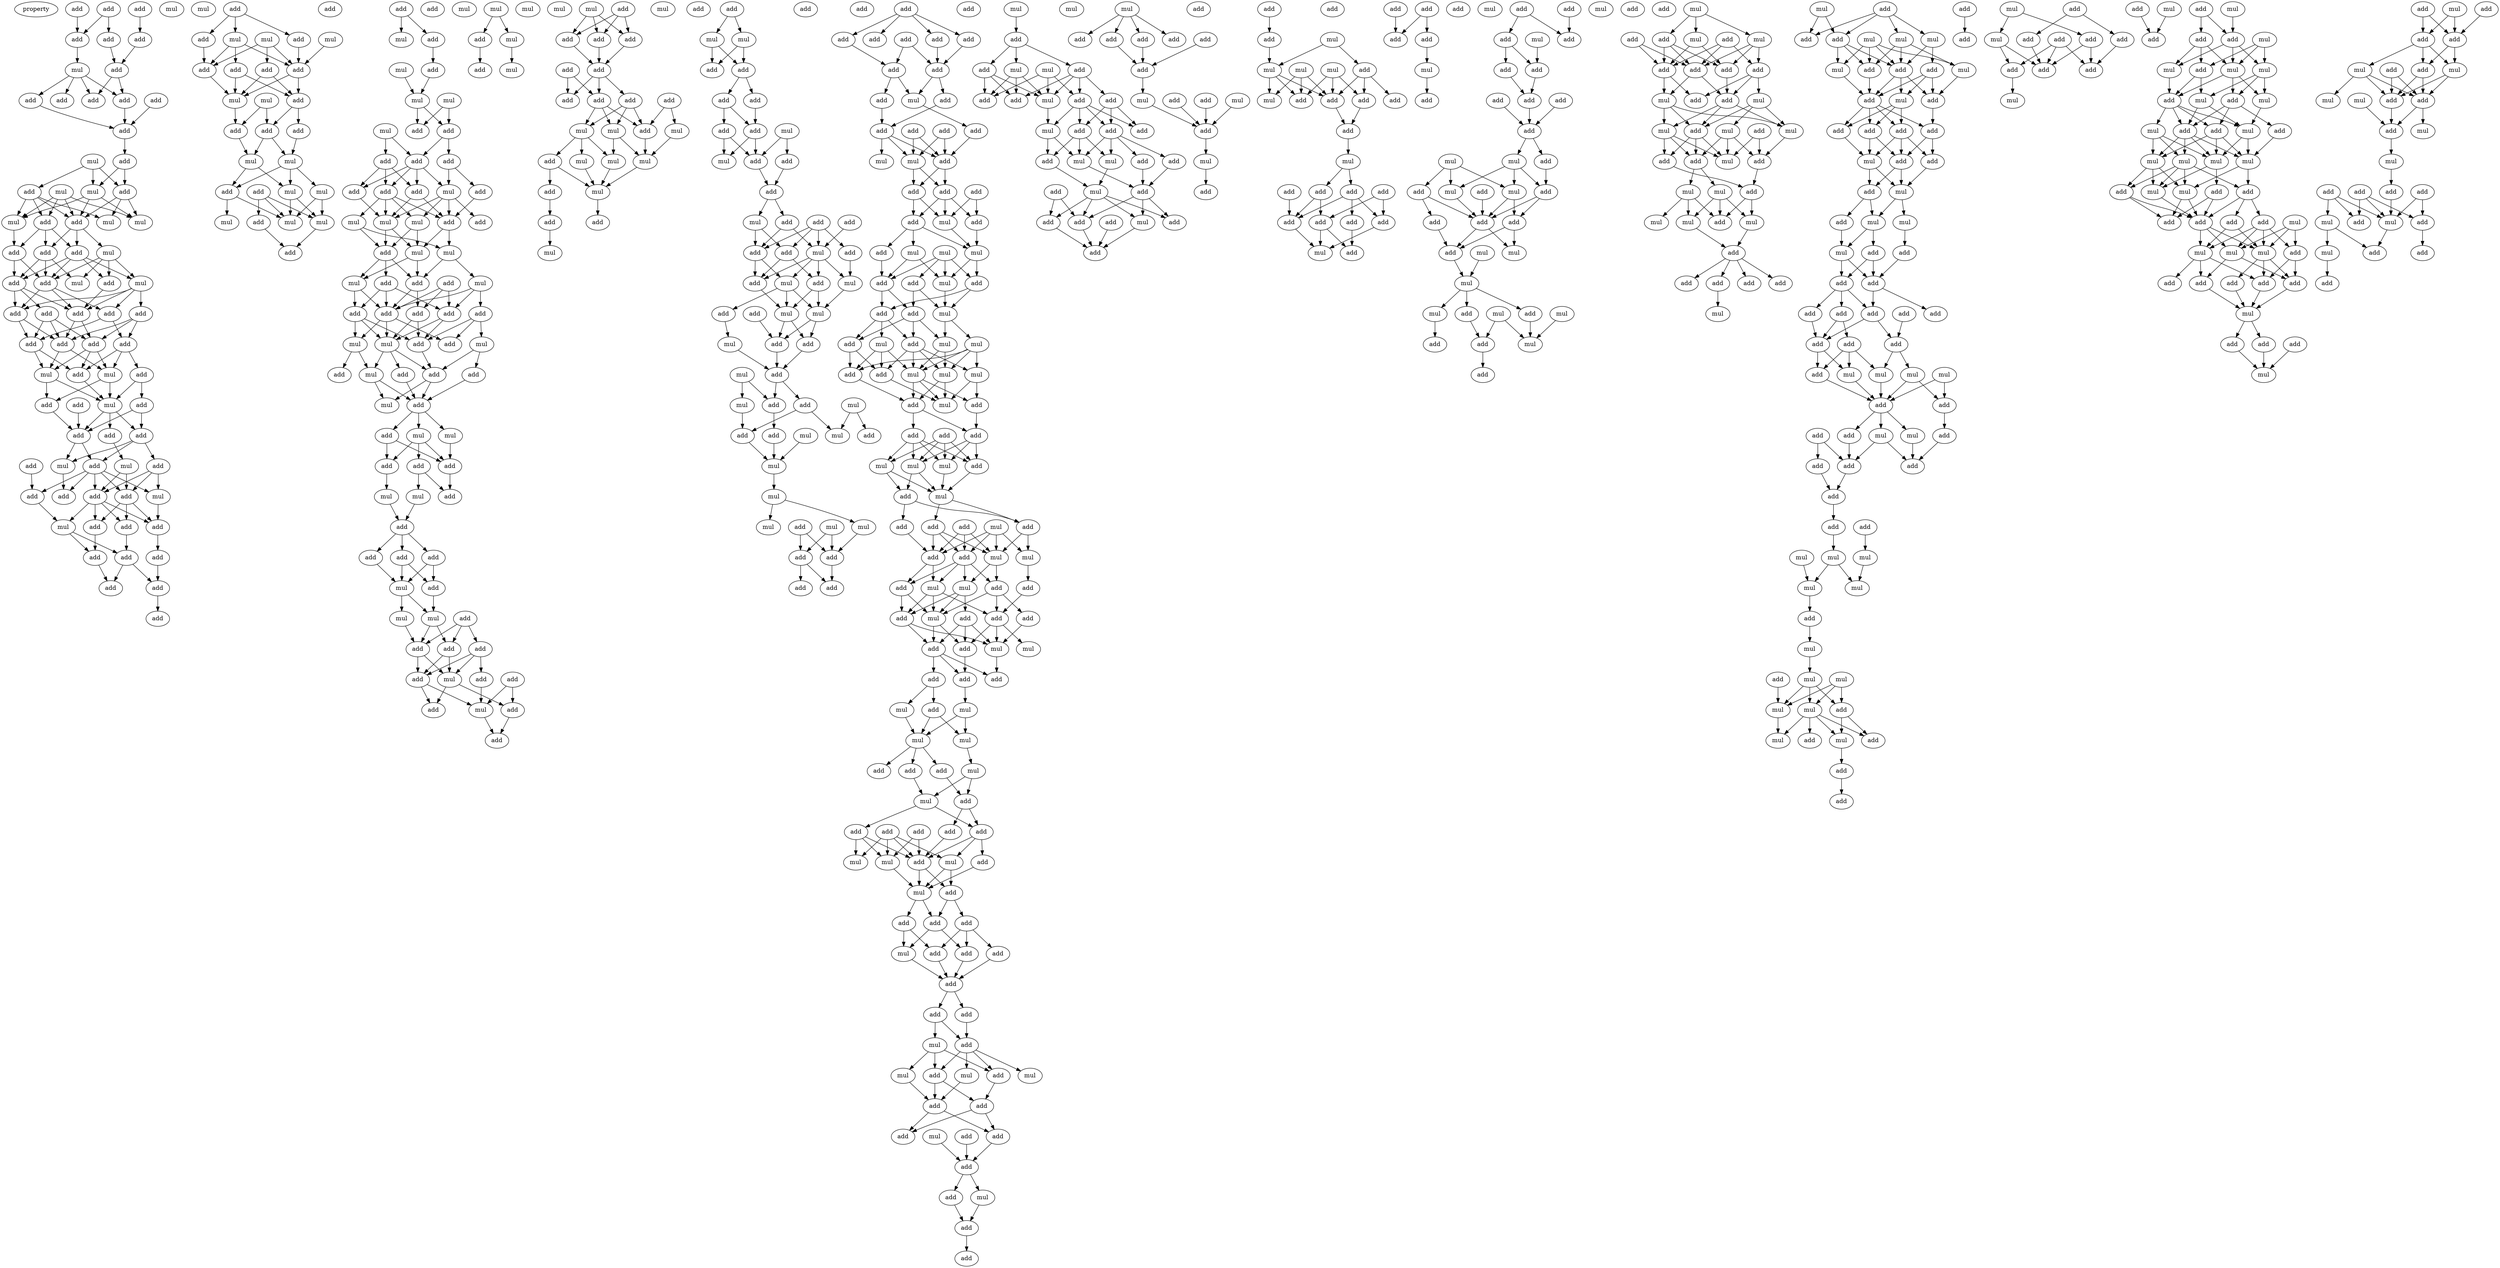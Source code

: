 digraph {
    node [fontcolor=black]
    property [mul=2,lf=1.8]
    0 [ label = add ];
    1 [ label = add ];
    2 [ label = add ];
    3 [ label = add ];
    4 [ label = add ];
    5 [ label = add ];
    6 [ label = mul ];
    7 [ label = mul ];
    8 [ label = add ];
    9 [ label = add ];
    10 [ label = add ];
    11 [ label = add ];
    12 [ label = add ];
    13 [ label = add ];
    14 [ label = add ];
    15 [ label = add ];
    16 [ label = mul ];
    17 [ label = add ];
    18 [ label = mul ];
    19 [ label = mul ];
    20 [ label = add ];
    21 [ label = add ];
    22 [ label = mul ];
    23 [ label = mul ];
    24 [ label = mul ];
    25 [ label = add ];
    26 [ label = add ];
    27 [ label = add ];
    28 [ label = mul ];
    29 [ label = add ];
    30 [ label = add ];
    31 [ label = add ];
    32 [ label = add ];
    33 [ label = mul ];
    34 [ label = mul ];
    35 [ label = add ];
    36 [ label = add ];
    37 [ label = add ];
    38 [ label = add ];
    39 [ label = add ];
    40 [ label = add ];
    41 [ label = add ];
    42 [ label = add ];
    43 [ label = add ];
    44 [ label = mul ];
    45 [ label = mul ];
    46 [ label = add ];
    47 [ label = add ];
    48 [ label = add ];
    49 [ label = add ];
    50 [ label = mul ];
    51 [ label = add ];
    52 [ label = add ];
    53 [ label = add ];
    54 [ label = add ];
    55 [ label = add ];
    56 [ label = mul ];
    57 [ label = add ];
    58 [ label = mul ];
    59 [ label = add ];
    60 [ label = mul ];
    61 [ label = add ];
    62 [ label = add ];
    63 [ label = add ];
    64 [ label = add ];
    65 [ label = mul ];
    66 [ label = add ];
    67 [ label = add ];
    68 [ label = add ];
    69 [ label = add ];
    70 [ label = add ];
    71 [ label = add ];
    72 [ label = add ];
    73 [ label = add ];
    74 [ label = mul ];
    75 [ label = add ];
    76 [ label = add ];
    77 [ label = add ];
    78 [ label = mul ];
    79 [ label = mul ];
    80 [ label = add ];
    81 [ label = mul ];
    82 [ label = add ];
    83 [ label = add ];
    84 [ label = add ];
    85 [ label = add ];
    86 [ label = mul ];
    87 [ label = mul ];
    88 [ label = add ];
    89 [ label = add ];
    90 [ label = add ];
    91 [ label = add ];
    92 [ label = mul ];
    93 [ label = mul ];
    94 [ label = mul ];
    95 [ label = add ];
    96 [ label = mul ];
    97 [ label = add ];
    98 [ label = mul ];
    99 [ label = mul ];
    100 [ label = mul ];
    101 [ label = add ];
    102 [ label = add ];
    103 [ label = add ];
    104 [ label = add ];
    105 [ label = mul ];
    106 [ label = add ];
    107 [ label = mul ];
    108 [ label = add ];
    109 [ label = mul ];
    110 [ label = mul ];
    111 [ label = mul ];
    112 [ label = add ];
    113 [ label = add ];
    114 [ label = add ];
    115 [ label = add ];
    116 [ label = add ];
    117 [ label = add ];
    118 [ label = mul ];
    119 [ label = add ];
    120 [ label = add ];
    121 [ label = add ];
    122 [ label = add ];
    123 [ label = add ];
    124 [ label = mul ];
    125 [ label = mul ];
    126 [ label = mul ];
    127 [ label = mul ];
    128 [ label = add ];
    129 [ label = mul ];
    130 [ label = add ];
    131 [ label = add ];
    132 [ label = mul ];
    133 [ label = add ];
    134 [ label = mul ];
    135 [ label = add ];
    136 [ label = add ];
    137 [ label = add ];
    138 [ label = add ];
    139 [ label = add ];
    140 [ label = mul ];
    141 [ label = mul ];
    142 [ label = add ];
    143 [ label = add ];
    144 [ label = mul ];
    145 [ label = add ];
    146 [ label = add ];
    147 [ label = add ];
    148 [ label = mul ];
    149 [ label = add ];
    150 [ label = add ];
    151 [ label = mul ];
    152 [ label = mul ];
    153 [ label = add ];
    154 [ label = mul ];
    155 [ label = add ];
    156 [ label = add ];
    157 [ label = add ];
    158 [ label = mul ];
    159 [ label = add ];
    160 [ label = mul ];
    161 [ label = add ];
    162 [ label = add ];
    163 [ label = add ];
    164 [ label = add ];
    165 [ label = add ];
    166 [ label = mul ];
    167 [ label = add ];
    168 [ label = mul ];
    169 [ label = add ];
    170 [ label = mul ];
    171 [ label = add ];
    172 [ label = add ];
    173 [ label = add ];
    174 [ label = mul ];
    175 [ label = add ];
    176 [ label = add ];
    177 [ label = add ];
    178 [ label = add ];
    179 [ label = mul ];
    180 [ label = add ];
    181 [ label = add ];
    182 [ label = mul ];
    183 [ label = mul ];
    184 [ label = add ];
    185 [ label = mul ];
    186 [ label = mul ];
    187 [ label = mul ];
    188 [ label = mul ];
    189 [ label = add ];
    190 [ label = mul ];
    191 [ label = add ];
    192 [ label = add ];
    193 [ label = add ];
    194 [ label = add ];
    195 [ label = add ];
    196 [ label = add ];
    197 [ label = add ];
    198 [ label = add ];
    199 [ label = add ];
    200 [ label = add ];
    201 [ label = mul ];
    202 [ label = mul ];
    203 [ label = add ];
    204 [ label = mul ];
    205 [ label = mul ];
    206 [ label = mul ];
    207 [ label = add ];
    208 [ label = mul ];
    209 [ label = mul ];
    210 [ label = add ];
    211 [ label = add ];
    212 [ label = add ];
    213 [ label = mul ];
    214 [ label = mul ];
    215 [ label = add ];
    216 [ label = add ];
    217 [ label = add ];
    218 [ label = mul ];
    219 [ label = mul ];
    220 [ label = add ];
    221 [ label = add ];
    222 [ label = add ];
    223 [ label = add ];
    224 [ label = add ];
    225 [ label = add ];
    226 [ label = mul ];
    227 [ label = mul ];
    228 [ label = add ];
    229 [ label = add ];
    230 [ label = add ];
    231 [ label = add ];
    232 [ label = add ];
    233 [ label = mul ];
    234 [ label = add ];
    235 [ label = add ];
    236 [ label = mul ];
    237 [ label = add ];
    238 [ label = add ];
    239 [ label = mul ];
    240 [ label = add ];
    241 [ label = add ];
    242 [ label = mul ];
    243 [ label = add ];
    244 [ label = add ];
    245 [ label = add ];
    246 [ label = mul ];
    247 [ label = mul ];
    248 [ label = mul ];
    249 [ label = add ];
    250 [ label = add ];
    251 [ label = add ];
    252 [ label = mul ];
    253 [ label = add ];
    254 [ label = mul ];
    255 [ label = mul ];
    256 [ label = add ];
    257 [ label = add ];
    258 [ label = add ];
    259 [ label = add ];
    260 [ label = mul ];
    261 [ label = mul ];
    262 [ label = mul ];
    263 [ label = mul ];
    264 [ label = mul ];
    265 [ label = mul ];
    266 [ label = mul ];
    267 [ label = add ];
    268 [ label = add ];
    269 [ label = add ];
    270 [ label = add ];
    271 [ label = add ];
    272 [ label = add ];
    273 [ label = add ];
    274 [ label = add ];
    275 [ label = add ];
    276 [ label = add ];
    277 [ label = add ];
    278 [ label = add ];
    279 [ label = add ];
    280 [ label = add ];
    281 [ label = add ];
    282 [ label = mul ];
    283 [ label = add ];
    284 [ label = add ];
    285 [ label = add ];
    286 [ label = add ];
    287 [ label = mul ];
    288 [ label = add ];
    289 [ label = mul ];
    290 [ label = add ];
    291 [ label = add ];
    292 [ label = add ];
    293 [ label = add ];
    294 [ label = mul ];
    295 [ label = add ];
    296 [ label = mul ];
    297 [ label = add ];
    298 [ label = mul ];
    299 [ label = mul ];
    300 [ label = add ];
    301 [ label = add ];
    302 [ label = add ];
    303 [ label = mul ];
    304 [ label = mul ];
    305 [ label = add ];
    306 [ label = add ];
    307 [ label = mul ];
    308 [ label = mul ];
    309 [ label = mul ];
    310 [ label = add ];
    311 [ label = add ];
    312 [ label = add ];
    313 [ label = add ];
    314 [ label = mul ];
    315 [ label = mul ];
    316 [ label = mul ];
    317 [ label = mul ];
    318 [ label = add ];
    319 [ label = add ];
    320 [ label = add ];
    321 [ label = add ];
    322 [ label = add ];
    323 [ label = mul ];
    324 [ label = mul ];
    325 [ label = add ];
    326 [ label = mul ];
    327 [ label = mul ];
    328 [ label = add ];
    329 [ label = add ];
    330 [ label = add ];
    331 [ label = add ];
    332 [ label = add ];
    333 [ label = mul ];
    334 [ label = add ];
    335 [ label = mul ];
    336 [ label = add ];
    337 [ label = mul ];
    338 [ label = add ];
    339 [ label = mul ];
    340 [ label = mul ];
    341 [ label = add ];
    342 [ label = add ];
    343 [ label = add ];
    344 [ label = add ];
    345 [ label = add ];
    346 [ label = mul ];
    347 [ label = add ];
    348 [ label = mul ];
    349 [ label = add ];
    350 [ label = mul ];
    351 [ label = add ];
    352 [ label = add ];
    353 [ label = add ];
    354 [ label = add ];
    355 [ label = mul ];
    356 [ label = add ];
    357 [ label = mul ];
    358 [ label = mul ];
    359 [ label = mul ];
    360 [ label = add ];
    361 [ label = add ];
    362 [ label = add ];
    363 [ label = mul ];
    364 [ label = add ];
    365 [ label = mul ];
    366 [ label = add ];
    367 [ label = add ];
    368 [ label = add ];
    369 [ label = add ];
    370 [ label = add ];
    371 [ label = mul ];
    372 [ label = add ];
    373 [ label = add ];
    374 [ label = mul ];
    375 [ label = mul ];
    376 [ label = add ];
    377 [ label = mul ];
    378 [ label = add ];
    379 [ label = add ];
    380 [ label = add ];
    381 [ label = add ];
    382 [ label = mul ];
    383 [ label = add ];
    384 [ label = add ];
    385 [ label = add ];
    386 [ label = add ];
    387 [ label = add ];
    388 [ label = mul ];
    389 [ label = add ];
    390 [ label = mul ];
    391 [ label = add ];
    392 [ label = mul ];
    393 [ label = add ];
    394 [ label = mul ];
    395 [ label = add ];
    396 [ label = add ];
    397 [ label = add ];
    398 [ label = mul ];
    399 [ label = add ];
    400 [ label = add ];
    401 [ label = add ];
    402 [ label = add ];
    403 [ label = mul ];
    404 [ label = add ];
    405 [ label = add ];
    406 [ label = mul ];
    407 [ label = mul ];
    408 [ label = add ];
    409 [ label = add ];
    410 [ label = add ];
    411 [ label = add ];
    412 [ label = mul ];
    413 [ label = mul ];
    414 [ label = add ];
    415 [ label = mul ];
    416 [ label = add ];
    417 [ label = add ];
    418 [ label = add ];
    419 [ label = mul ];
    420 [ label = add ];
    421 [ label = add ];
    422 [ label = add ];
    423 [ label = mul ];
    424 [ label = mul ];
    425 [ label = add ];
    426 [ label = add ];
    427 [ label = add ];
    428 [ label = add ];
    429 [ label = mul ];
    430 [ label = add ];
    431 [ label = add ];
    432 [ label = add ];
    433 [ label = add ];
    434 [ label = mul ];
    435 [ label = add ];
    436 [ label = add ];
    437 [ label = mul ];
    438 [ label = add ];
    439 [ label = add ];
    440 [ label = add ];
    441 [ label = add ];
    442 [ label = add ];
    443 [ label = add ];
    444 [ label = mul ];
    445 [ label = add ];
    446 [ label = add ];
    447 [ label = add ];
    448 [ label = mul ];
    449 [ label = add ];
    450 [ label = mul ];
    451 [ label = add ];
    452 [ label = add ];
    453 [ label = mul ];
    454 [ label = add ];
    455 [ label = mul ];
    456 [ label = mul ];
    457 [ label = add ];
    458 [ label = mul ];
    459 [ label = mul ];
    460 [ label = add ];
    461 [ label = add ];
    462 [ label = add ];
    463 [ label = add ];
    464 [ label = add ];
    465 [ label = mul ];
    466 [ label = add ];
    467 [ label = add ];
    468 [ label = add ];
    469 [ label = add ];
    470 [ label = add ];
    471 [ label = add ];
    472 [ label = add ];
    473 [ label = add ];
    474 [ label = add ];
    475 [ label = mul ];
    476 [ label = add ];
    477 [ label = add ];
    478 [ label = add ];
    479 [ label = add ];
    480 [ label = add ];
    481 [ label = mul ];
    482 [ label = add ];
    483 [ label = mul ];
    484 [ label = add ];
    485 [ label = add ];
    486 [ label = add ];
    487 [ label = add ];
    488 [ label = add ];
    489 [ label = mul ];
    490 [ label = mul ];
    491 [ label = add ];
    492 [ label = add ];
    493 [ label = add ];
    494 [ label = add ];
    495 [ label = add ];
    496 [ label = add ];
    497 [ label = add ];
    498 [ label = mul ];
    499 [ label = mul ];
    500 [ label = mul ];
    501 [ label = add ];
    502 [ label = mul ];
    503 [ label = add ];
    504 [ label = add ];
    505 [ label = add ];
    506 [ label = add ];
    507 [ label = add ];
    508 [ label = mul ];
    509 [ label = add ];
    510 [ label = add ];
    511 [ label = add ];
    512 [ label = mul ];
    513 [ label = mul ];
    514 [ label = mul ];
    515 [ label = mul ];
    516 [ label = add ];
    517 [ label = add ];
    518 [ label = mul ];
    519 [ label = mul ];
    520 [ label = add ];
    521 [ label = add ];
    522 [ label = add ];
    523 [ label = mul ];
    524 [ label = add ];
    525 [ label = add ];
    526 [ label = mul ];
    527 [ label = add ];
    528 [ label = mul ];
    529 [ label = add ];
    530 [ label = add ];
    531 [ label = add ];
    532 [ label = add ];
    533 [ label = add ];
    534 [ label = mul ];
    535 [ label = add ];
    536 [ label = mul ];
    537 [ label = add ];
    538 [ label = mul ];
    539 [ label = mul ];
    540 [ label = add ];
    541 [ label = mul ];
    542 [ label = add ];
    543 [ label = mul ];
    544 [ label = add ];
    545 [ label = add ];
    546 [ label = mul ];
    547 [ label = mul ];
    548 [ label = add ];
    549 [ label = mul ];
    550 [ label = mul ];
    551 [ label = add ];
    552 [ label = mul ];
    553 [ label = add ];
    554 [ label = add ];
    555 [ label = add ];
    556 [ label = add ];
    557 [ label = add ];
    558 [ label = mul ];
    559 [ label = add ];
    560 [ label = mul ];
    561 [ label = add ];
    562 [ label = mul ];
    563 [ label = mul ];
    564 [ label = mul ];
    565 [ label = add ];
    566 [ label = mul ];
    567 [ label = add ];
    568 [ label = mul ];
    569 [ label = add ];
    570 [ label = add ];
    571 [ label = mul ];
    572 [ label = add ];
    573 [ label = add ];
    574 [ label = add ];
    575 [ label = add ];
    576 [ label = add ];
    577 [ label = add ];
    578 [ label = add ];
    579 [ label = mul ];
    580 [ label = add ];
    581 [ label = add ];
    582 [ label = mul ];
    583 [ label = mul ];
    584 [ label = add ];
    585 [ label = mul ];
    586 [ label = add ];
    587 [ label = mul ];
    588 [ label = add ];
    589 [ label = add ];
    590 [ label = add ];
    591 [ label = add ];
    592 [ label = add ];
    593 [ label = add ];
    594 [ label = add ];
    595 [ label = add ];
    596 [ label = add ];
    597 [ label = add ];
    598 [ label = add ];
    599 [ label = mul ];
    600 [ label = mul ];
    601 [ label = mul ];
    602 [ label = add ];
    603 [ label = mul ];
    604 [ label = add ];
    605 [ label = add ];
    606 [ label = mul ];
    607 [ label = mul ];
    608 [ label = add ];
    609 [ label = add ];
    610 [ label = add ];
    611 [ label = add ];
    612 [ label = add ];
    613 [ label = add ];
    614 [ label = add ];
    615 [ label = add ];
    616 [ label = add ];
    617 [ label = mul ];
    618 [ label = mul ];
    619 [ label = mul ];
    620 [ label = mul ];
    621 [ label = mul ];
    622 [ label = add ];
    623 [ label = mul ];
    624 [ label = mul ];
    625 [ label = add ];
    626 [ label = mul ];
    627 [ label = mul ];
    628 [ label = mul ];
    629 [ label = add ];
    630 [ label = mul ];
    631 [ label = mul ];
    632 [ label = add ];
    633 [ label = add ];
    634 [ label = add ];
    635 [ label = add ];
    636 [ label = add ];
    637 [ label = add ];
    638 [ label = add ];
    639 [ label = mul ];
    640 [ label = add ];
    641 [ label = add ];
    642 [ label = add ];
    643 [ label = mul ];
    644 [ label = add ];
    645 [ label = add ];
    646 [ label = add ];
    647 [ label = add ];
    648 [ label = mul ];
    649 [ label = add ];
    650 [ label = mul ];
    651 [ label = add ];
    652 [ label = mul ];
    653 [ label = add ];
    654 [ label = add ];
    655 [ label = add ];
    656 [ label = mul ];
    657 [ label = mul ];
    658 [ label = add ];
    659 [ label = mul ];
    660 [ label = mul ];
    661 [ label = mul ];
    662 [ label = add ];
    663 [ label = add ];
    664 [ label = mul ];
    665 [ label = mul ];
    666 [ label = add ];
    667 [ label = add ];
    668 [ label = mul ];
    669 [ label = add ];
    670 [ label = mul ];
    671 [ label = mul ];
    672 [ label = mul ];
    673 [ label = mul ];
    674 [ label = add ];
    675 [ label = add ];
    676 [ label = mul ];
    677 [ label = add ];
    678 [ label = mul ];
    679 [ label = add ];
    680 [ label = mul ];
    681 [ label = add ];
    682 [ label = add ];
    683 [ label = add ];
    684 [ label = mul ];
    685 [ label = mul ];
    686 [ label = add ];
    687 [ label = mul ];
    688 [ label = add ];
    689 [ label = add ];
    690 [ label = add ];
    691 [ label = add ];
    692 [ label = add ];
    693 [ label = mul ];
    694 [ label = add ];
    695 [ label = add ];
    696 [ label = add ];
    697 [ label = mul ];
    698 [ label = mul ];
    699 [ label = add ];
    700 [ label = add ];
    701 [ label = add ];
    702 [ label = add ];
    703 [ label = add ];
    704 [ label = add ];
    705 [ label = mul ];
    706 [ label = mul ];
    707 [ label = add ];
    708 [ label = add ];
    709 [ label = mul ];
    710 [ label = mul ];
    711 [ label = add ];
    712 [ label = mul ];
    713 [ label = mul ];
    714 [ label = add ];
    715 [ label = add ];
    716 [ label = add ];
    717 [ label = add ];
    718 [ label = mul ];
    719 [ label = mul ];
    720 [ label = add ];
    721 [ label = add ];
    722 [ label = mul ];
    723 [ label = add ];
    724 [ label = add ];
    725 [ label = add ];
    0 -> 3 [ name = 0 ];
    0 -> 5 [ name = 1 ];
    1 -> 3 [ name = 2 ];
    2 -> 4 [ name = 3 ];
    3 -> 7 [ name = 4 ];
    4 -> 8 [ name = 5 ];
    5 -> 8 [ name = 6 ];
    7 -> 10 [ name = 7 ];
    7 -> 11 [ name = 8 ];
    7 -> 12 [ name = 9 ];
    7 -> 13 [ name = 10 ];
    8 -> 12 [ name = 11 ];
    8 -> 13 [ name = 12 ];
    9 -> 14 [ name = 13 ];
    10 -> 14 [ name = 14 ];
    12 -> 14 [ name = 15 ];
    14 -> 15 [ name = 16 ];
    15 -> 18 [ name = 17 ];
    15 -> 20 [ name = 18 ];
    16 -> 17 [ name = 19 ];
    16 -> 18 [ name = 20 ];
    16 -> 20 [ name = 21 ];
    17 -> 21 [ name = 22 ];
    17 -> 22 [ name = 23 ];
    17 -> 23 [ name = 24 ];
    17 -> 25 [ name = 25 ];
    18 -> 21 [ name = 26 ];
    18 -> 23 [ name = 27 ];
    18 -> 24 [ name = 28 ];
    19 -> 21 [ name = 29 ];
    19 -> 23 [ name = 30 ];
    19 -> 24 [ name = 31 ];
    19 -> 25 [ name = 32 ];
    20 -> 21 [ name = 33 ];
    20 -> 22 [ name = 34 ];
    20 -> 24 [ name = 35 ];
    21 -> 26 [ name = 36 ];
    21 -> 28 [ name = 37 ];
    21 -> 29 [ name = 38 ];
    23 -> 27 [ name = 39 ];
    25 -> 26 [ name = 40 ];
    25 -> 27 [ name = 41 ];
    25 -> 29 [ name = 42 ];
    26 -> 30 [ name = 43 ];
    26 -> 32 [ name = 44 ];
    26 -> 33 [ name = 45 ];
    27 -> 30 [ name = 46 ];
    27 -> 32 [ name = 47 ];
    28 -> 31 [ name = 48 ];
    28 -> 32 [ name = 49 ];
    28 -> 33 [ name = 50 ];
    28 -> 34 [ name = 51 ];
    29 -> 30 [ name = 52 ];
    29 -> 31 [ name = 53 ];
    29 -> 32 [ name = 54 ];
    29 -> 34 [ name = 55 ];
    30 -> 35 [ name = 56 ];
    30 -> 38 [ name = 57 ];
    30 -> 39 [ name = 58 ];
    31 -> 35 [ name = 59 ];
    32 -> 35 [ name = 60 ];
    32 -> 36 [ name = 61 ];
    32 -> 38 [ name = 62 ];
    34 -> 35 [ name = 63 ];
    34 -> 36 [ name = 64 ];
    34 -> 37 [ name = 65 ];
    34 -> 38 [ name = 66 ];
    35 -> 41 [ name = 67 ];
    35 -> 43 [ name = 68 ];
    36 -> 40 [ name = 69 ];
    36 -> 42 [ name = 70 ];
    37 -> 40 [ name = 71 ];
    37 -> 41 [ name = 72 ];
    37 -> 43 [ name = 73 ];
    38 -> 41 [ name = 74 ];
    38 -> 42 [ name = 75 ];
    39 -> 41 [ name = 76 ];
    39 -> 42 [ name = 77 ];
    39 -> 43 [ name = 78 ];
    40 -> 44 [ name = 79 ];
    40 -> 46 [ name = 80 ];
    40 -> 47 [ name = 81 ];
    41 -> 44 [ name = 82 ];
    41 -> 45 [ name = 83 ];
    42 -> 45 [ name = 84 ];
    42 -> 47 [ name = 85 ];
    43 -> 44 [ name = 86 ];
    43 -> 45 [ name = 87 ];
    43 -> 47 [ name = 88 ];
    44 -> 48 [ name = 89 ];
    44 -> 50 [ name = 90 ];
    45 -> 48 [ name = 91 ];
    45 -> 50 [ name = 92 ];
    46 -> 50 [ name = 93 ];
    46 -> 51 [ name = 94 ];
    47 -> 50 [ name = 95 ];
    48 -> 53 [ name = 96 ];
    49 -> 53 [ name = 97 ];
    50 -> 52 [ name = 98 ];
    50 -> 53 [ name = 99 ];
    50 -> 54 [ name = 100 ];
    51 -> 53 [ name = 101 ];
    51 -> 54 [ name = 102 ];
    52 -> 56 [ name = 103 ];
    53 -> 55 [ name = 104 ];
    53 -> 58 [ name = 105 ];
    54 -> 55 [ name = 106 ];
    54 -> 57 [ name = 107 ];
    54 -> 58 [ name = 108 ];
    55 -> 60 [ name = 109 ];
    55 -> 61 [ name = 110 ];
    55 -> 62 [ name = 111 ];
    55 -> 63 [ name = 112 ];
    55 -> 64 [ name = 113 ];
    56 -> 63 [ name = 114 ];
    56 -> 64 [ name = 115 ];
    57 -> 60 [ name = 116 ];
    57 -> 63 [ name = 117 ];
    57 -> 64 [ name = 118 ];
    58 -> 61 [ name = 119 ];
    59 -> 62 [ name = 120 ];
    60 -> 66 [ name = 121 ];
    62 -> 65 [ name = 122 ];
    63 -> 65 [ name = 123 ];
    63 -> 66 [ name = 124 ];
    63 -> 67 [ name = 125 ];
    63 -> 68 [ name = 126 ];
    64 -> 66 [ name = 127 ];
    64 -> 67 [ name = 128 ];
    64 -> 68 [ name = 129 ];
    65 -> 69 [ name = 130 ];
    65 -> 71 [ name = 131 ];
    66 -> 70 [ name = 132 ];
    67 -> 69 [ name = 133 ];
    68 -> 71 [ name = 134 ];
    69 -> 73 [ name = 135 ];
    70 -> 72 [ name = 136 ];
    71 -> 72 [ name = 137 ];
    71 -> 73 [ name = 138 ];
    72 -> 75 [ name = 139 ];
    76 -> 77 [ name = 140 ];
    76 -> 79 [ name = 141 ];
    76 -> 80 [ name = 142 ];
    77 -> 82 [ name = 143 ];
    78 -> 82 [ name = 144 ];
    78 -> 83 [ name = 145 ];
    78 -> 84 [ name = 146 ];
    79 -> 82 [ name = 147 ];
    79 -> 84 [ name = 148 ];
    79 -> 85 [ name = 149 ];
    80 -> 84 [ name = 150 ];
    81 -> 82 [ name = 151 ];
    82 -> 87 [ name = 152 ];
    82 -> 88 [ name = 153 ];
    83 -> 87 [ name = 154 ];
    83 -> 88 [ name = 155 ];
    84 -> 87 [ name = 156 ];
    85 -> 87 [ name = 157 ];
    85 -> 88 [ name = 158 ];
    86 -> 89 [ name = 159 ];
    86 -> 90 [ name = 160 ];
    87 -> 90 [ name = 161 ];
    88 -> 89 [ name = 162 ];
    88 -> 91 [ name = 163 ];
    89 -> 92 [ name = 164 ];
    89 -> 93 [ name = 165 ];
    90 -> 93 [ name = 166 ];
    91 -> 92 [ name = 167 ];
    92 -> 94 [ name = 168 ];
    92 -> 96 [ name = 169 ];
    92 -> 97 [ name = 170 ];
    93 -> 94 [ name = 171 ];
    93 -> 97 [ name = 172 ];
    94 -> 98 [ name = 173 ];
    94 -> 100 [ name = 174 ];
    95 -> 98 [ name = 175 ];
    95 -> 100 [ name = 176 ];
    95 -> 101 [ name = 177 ];
    96 -> 98 [ name = 178 ];
    96 -> 100 [ name = 179 ];
    97 -> 99 [ name = 180 ];
    97 -> 100 [ name = 181 ];
    98 -> 102 [ name = 182 ];
    101 -> 102 [ name = 183 ];
    104 -> 105 [ name = 184 ];
    104 -> 106 [ name = 185 ];
    106 -> 108 [ name = 186 ];
    107 -> 109 [ name = 187 ];
    108 -> 109 [ name = 188 ];
    109 -> 112 [ name = 189 ];
    109 -> 113 [ name = 190 ];
    110 -> 112 [ name = 191 ];
    110 -> 113 [ name = 192 ];
    111 -> 114 [ name = 193 ];
    111 -> 115 [ name = 194 ];
    112 -> 115 [ name = 195 ];
    112 -> 116 [ name = 196 ];
    114 -> 117 [ name = 197 ];
    114 -> 120 [ name = 198 ];
    114 -> 121 [ name = 199 ];
    115 -> 117 [ name = 200 ];
    115 -> 118 [ name = 201 ];
    115 -> 120 [ name = 202 ];
    115 -> 121 [ name = 203 ];
    116 -> 118 [ name = 204 ];
    116 -> 119 [ name = 205 ];
    117 -> 123 [ name = 206 ];
    117 -> 126 [ name = 207 ];
    118 -> 122 [ name = 208 ];
    118 -> 123 [ name = 209 ];
    118 -> 125 [ name = 210 ];
    118 -> 126 [ name = 211 ];
    119 -> 123 [ name = 212 ];
    120 -> 123 [ name = 213 ];
    120 -> 124 [ name = 214 ];
    120 -> 125 [ name = 215 ];
    120 -> 126 [ name = 216 ];
    121 -> 126 [ name = 217 ];
    123 -> 127 [ name = 218 ];
    123 -> 129 [ name = 219 ];
    124 -> 128 [ name = 220 ];
    124 -> 129 [ name = 221 ];
    125 -> 127 [ name = 222 ];
    125 -> 128 [ name = 223 ];
    126 -> 127 [ name = 224 ];
    126 -> 128 [ name = 225 ];
    127 -> 130 [ name = 226 ];
    127 -> 132 [ name = 227 ];
    128 -> 130 [ name = 228 ];
    128 -> 131 [ name = 229 ];
    128 -> 132 [ name = 230 ];
    129 -> 130 [ name = 231 ];
    129 -> 134 [ name = 232 ];
    130 -> 136 [ name = 233 ];
    130 -> 137 [ name = 234 ];
    131 -> 135 [ name = 235 ];
    131 -> 136 [ name = 236 ];
    131 -> 138 [ name = 237 ];
    132 -> 136 [ name = 238 ];
    132 -> 138 [ name = 239 ];
    133 -> 135 [ name = 240 ];
    133 -> 136 [ name = 241 ];
    133 -> 137 [ name = 242 ];
    134 -> 135 [ name = 243 ];
    134 -> 136 [ name = 244 ];
    134 -> 139 [ name = 245 ];
    135 -> 140 [ name = 246 ];
    135 -> 142 [ name = 247 ];
    136 -> 140 [ name = 248 ];
    136 -> 143 [ name = 249 ];
    136 -> 144 [ name = 250 ];
    137 -> 140 [ name = 251 ];
    137 -> 142 [ name = 252 ];
    138 -> 140 [ name = 253 ];
    138 -> 142 [ name = 254 ];
    138 -> 144 [ name = 255 ];
    139 -> 141 [ name = 256 ];
    139 -> 142 [ name = 257 ];
    139 -> 143 [ name = 258 ];
    140 -> 146 [ name = 259 ];
    140 -> 148 [ name = 260 ];
    140 -> 149 [ name = 261 ];
    141 -> 146 [ name = 262 ];
    141 -> 147 [ name = 263 ];
    142 -> 146 [ name = 264 ];
    144 -> 145 [ name = 265 ];
    144 -> 148 [ name = 266 ];
    146 -> 150 [ name = 267 ];
    146 -> 151 [ name = 268 ];
    147 -> 150 [ name = 269 ];
    148 -> 150 [ name = 270 ];
    148 -> 151 [ name = 271 ];
    149 -> 150 [ name = 272 ];
    150 -> 152 [ name = 273 ];
    150 -> 153 [ name = 274 ];
    150 -> 154 [ name = 275 ];
    152 -> 155 [ name = 276 ];
    152 -> 156 [ name = 277 ];
    152 -> 157 [ name = 278 ];
    153 -> 155 [ name = 279 ];
    153 -> 157 [ name = 280 ];
    154 -> 155 [ name = 281 ];
    155 -> 159 [ name = 282 ];
    156 -> 158 [ name = 283 ];
    156 -> 159 [ name = 284 ];
    157 -> 160 [ name = 285 ];
    158 -> 162 [ name = 286 ];
    160 -> 162 [ name = 287 ];
    162 -> 163 [ name = 288 ];
    162 -> 164 [ name = 289 ];
    162 -> 165 [ name = 290 ];
    163 -> 166 [ name = 291 ];
    164 -> 166 [ name = 292 ];
    164 -> 167 [ name = 293 ];
    165 -> 166 [ name = 294 ];
    165 -> 167 [ name = 295 ];
    166 -> 168 [ name = 296 ];
    166 -> 170 [ name = 297 ];
    167 -> 170 [ name = 298 ];
    168 -> 171 [ name = 299 ];
    169 -> 171 [ name = 300 ];
    169 -> 172 [ name = 301 ];
    169 -> 173 [ name = 302 ];
    170 -> 171 [ name = 303 ];
    170 -> 172 [ name = 304 ];
    171 -> 174 [ name = 305 ];
    171 -> 175 [ name = 306 ];
    172 -> 174 [ name = 307 ];
    172 -> 175 [ name = 308 ];
    173 -> 174 [ name = 309 ];
    173 -> 175 [ name = 310 ];
    173 -> 177 [ name = 311 ];
    174 -> 178 [ name = 312 ];
    174 -> 180 [ name = 313 ];
    175 -> 178 [ name = 314 ];
    175 -> 179 [ name = 315 ];
    176 -> 179 [ name = 316 ];
    176 -> 180 [ name = 317 ];
    177 -> 179 [ name = 318 ];
    179 -> 181 [ name = 319 ];
    180 -> 181 [ name = 320 ];
    183 -> 184 [ name = 321 ];
    183 -> 186 [ name = 322 ];
    184 -> 189 [ name = 323 ];
    186 -> 188 [ name = 324 ];
    190 -> 192 [ name = 325 ];
    190 -> 193 [ name = 326 ];
    190 -> 194 [ name = 327 ];
    191 -> 192 [ name = 328 ];
    191 -> 193 [ name = 329 ];
    191 -> 194 [ name = 330 ];
    192 -> 196 [ name = 331 ];
    193 -> 196 [ name = 332 ];
    194 -> 196 [ name = 333 ];
    195 -> 198 [ name = 334 ];
    195 -> 200 [ name = 335 ];
    196 -> 198 [ name = 336 ];
    196 -> 199 [ name = 337 ];
    196 -> 200 [ name = 338 ];
    197 -> 203 [ name = 339 ];
    197 -> 204 [ name = 340 ];
    198 -> 201 [ name = 341 ];
    198 -> 202 [ name = 342 ];
    198 -> 203 [ name = 343 ];
    199 -> 201 [ name = 344 ];
    199 -> 202 [ name = 345 ];
    199 -> 203 [ name = 346 ];
    201 -> 205 [ name = 347 ];
    201 -> 207 [ name = 348 ];
    201 -> 208 [ name = 349 ];
    202 -> 205 [ name = 350 ];
    202 -> 206 [ name = 351 ];
    203 -> 206 [ name = 352 ];
    204 -> 206 [ name = 353 ];
    205 -> 209 [ name = 354 ];
    206 -> 209 [ name = 355 ];
    207 -> 209 [ name = 356 ];
    207 -> 210 [ name = 357 ];
    208 -> 209 [ name = 358 ];
    209 -> 211 [ name = 359 ];
    210 -> 212 [ name = 360 ];
    212 -> 214 [ name = 361 ];
    216 -> 218 [ name = 362 ];
    216 -> 219 [ name = 363 ];
    218 -> 220 [ name = 364 ];
    218 -> 221 [ name = 365 ];
    219 -> 220 [ name = 366 ];
    219 -> 221 [ name = 367 ];
    220 -> 222 [ name = 368 ];
    220 -> 223 [ name = 369 ];
    222 -> 224 [ name = 370 ];
    222 -> 225 [ name = 371 ];
    223 -> 224 [ name = 372 ];
    224 -> 227 [ name = 373 ];
    224 -> 228 [ name = 374 ];
    225 -> 227 [ name = 375 ];
    225 -> 228 [ name = 376 ];
    226 -> 228 [ name = 377 ];
    226 -> 229 [ name = 378 ];
    228 -> 230 [ name = 379 ];
    229 -> 230 [ name = 380 ];
    230 -> 232 [ name = 381 ];
    230 -> 233 [ name = 382 ];
    231 -> 236 [ name = 383 ];
    232 -> 236 [ name = 384 ];
    232 -> 238 [ name = 385 ];
    233 -> 235 [ name = 386 ];
    233 -> 238 [ name = 387 ];
    234 -> 235 [ name = 388 ];
    234 -> 236 [ name = 389 ];
    234 -> 237 [ name = 390 ];
    234 -> 238 [ name = 391 ];
    235 -> 240 [ name = 392 ];
    235 -> 241 [ name = 393 ];
    236 -> 239 [ name = 394 ];
    236 -> 240 [ name = 395 ];
    236 -> 241 [ name = 396 ];
    236 -> 242 [ name = 397 ];
    237 -> 239 [ name = 398 ];
    238 -> 240 [ name = 399 ];
    238 -> 242 [ name = 400 ];
    239 -> 246 [ name = 401 ];
    240 -> 247 [ name = 402 ];
    241 -> 246 [ name = 403 ];
    241 -> 247 [ name = 404 ];
    242 -> 243 [ name = 405 ];
    242 -> 246 [ name = 406 ];
    242 -> 247 [ name = 407 ];
    243 -> 248 [ name = 408 ];
    244 -> 249 [ name = 409 ];
    246 -> 249 [ name = 410 ];
    246 -> 250 [ name = 411 ];
    247 -> 249 [ name = 412 ];
    247 -> 250 [ name = 413 ];
    248 -> 251 [ name = 414 ];
    249 -> 251 [ name = 415 ];
    250 -> 251 [ name = 416 ];
    251 -> 253 [ name = 417 ];
    251 -> 256 [ name = 418 ];
    252 -> 254 [ name = 419 ];
    252 -> 256 [ name = 420 ];
    253 -> 258 [ name = 421 ];
    253 -> 260 [ name = 422 ];
    254 -> 258 [ name = 423 ];
    255 -> 257 [ name = 424 ];
    255 -> 260 [ name = 425 ];
    256 -> 259 [ name = 426 ];
    258 -> 262 [ name = 427 ];
    259 -> 262 [ name = 428 ];
    261 -> 262 [ name = 429 ];
    262 -> 263 [ name = 430 ];
    263 -> 264 [ name = 431 ];
    263 -> 266 [ name = 432 ];
    265 -> 268 [ name = 433 ];
    265 -> 269 [ name = 434 ];
    266 -> 269 [ name = 435 ];
    267 -> 268 [ name = 436 ];
    267 -> 269 [ name = 437 ];
    268 -> 270 [ name = 438 ];
    268 -> 271 [ name = 439 ];
    269 -> 271 [ name = 440 ];
    272 -> 273 [ name = 441 ];
    272 -> 275 [ name = 442 ];
    272 -> 276 [ name = 443 ];
    272 -> 277 [ name = 444 ];
    273 -> 278 [ name = 445 ];
    274 -> 278 [ name = 446 ];
    274 -> 279 [ name = 447 ];
    276 -> 278 [ name = 448 ];
    277 -> 279 [ name = 449 ];
    278 -> 280 [ name = 450 ];
    278 -> 282 [ name = 451 ];
    279 -> 281 [ name = 452 ];
    279 -> 282 [ name = 453 ];
    280 -> 284 [ name = 454 ];
    281 -> 284 [ name = 455 ];
    282 -> 283 [ name = 456 ];
    283 -> 288 [ name = 457 ];
    284 -> 287 [ name = 458 ];
    284 -> 288 [ name = 459 ];
    284 -> 289 [ name = 460 ];
    285 -> 288 [ name = 461 ];
    285 -> 289 [ name = 462 ];
    286 -> 288 [ name = 463 ];
    286 -> 289 [ name = 464 ];
    288 -> 291 [ name = 465 ];
    288 -> 292 [ name = 466 ];
    289 -> 291 [ name = 467 ];
    289 -> 292 [ name = 468 ];
    290 -> 293 [ name = 469 ];
    290 -> 294 [ name = 470 ];
    291 -> 294 [ name = 471 ];
    291 -> 295 [ name = 472 ];
    292 -> 293 [ name = 473 ];
    292 -> 294 [ name = 474 ];
    292 -> 295 [ name = 475 ];
    293 -> 296 [ name = 476 ];
    294 -> 296 [ name = 477 ];
    295 -> 296 [ name = 478 ];
    295 -> 297 [ name = 479 ];
    295 -> 298 [ name = 480 ];
    296 -> 301 [ name = 481 ];
    296 -> 303 [ name = 482 ];
    297 -> 300 [ name = 483 ];
    298 -> 300 [ name = 484 ];
    298 -> 303 [ name = 485 ];
    299 -> 300 [ name = 486 ];
    299 -> 301 [ name = 487 ];
    299 -> 302 [ name = 488 ];
    299 -> 303 [ name = 489 ];
    300 -> 305 [ name = 490 ];
    300 -> 306 [ name = 491 ];
    301 -> 304 [ name = 492 ];
    301 -> 306 [ name = 493 ];
    302 -> 304 [ name = 494 ];
    302 -> 305 [ name = 495 ];
    303 -> 304 [ name = 496 ];
    304 -> 308 [ name = 497 ];
    304 -> 309 [ name = 498 ];
    305 -> 308 [ name = 499 ];
    305 -> 310 [ name = 500 ];
    305 -> 311 [ name = 501 ];
    306 -> 307 [ name = 502 ];
    306 -> 310 [ name = 503 ];
    306 -> 311 [ name = 504 ];
    307 -> 312 [ name = 505 ];
    307 -> 313 [ name = 506 ];
    307 -> 314 [ name = 507 ];
    308 -> 314 [ name = 508 ];
    308 -> 315 [ name = 509 ];
    309 -> 312 [ name = 510 ];
    309 -> 314 [ name = 511 ];
    309 -> 315 [ name = 512 ];
    309 -> 316 [ name = 513 ];
    310 -> 313 [ name = 514 ];
    310 -> 314 [ name = 515 ];
    310 -> 315 [ name = 516 ];
    310 -> 316 [ name = 517 ];
    311 -> 312 [ name = 518 ];
    311 -> 313 [ name = 519 ];
    312 -> 319 [ name = 520 ];
    313 -> 317 [ name = 521 ];
    314 -> 317 [ name = 522 ];
    314 -> 318 [ name = 523 ];
    314 -> 319 [ name = 524 ];
    315 -> 317 [ name = 525 ];
    315 -> 319 [ name = 526 ];
    316 -> 317 [ name = 527 ];
    316 -> 318 [ name = 528 ];
    318 -> 320 [ name = 529 ];
    319 -> 320 [ name = 530 ];
    319 -> 322 [ name = 531 ];
    320 -> 324 [ name = 532 ];
    320 -> 325 [ name = 533 ];
    320 -> 326 [ name = 534 ];
    321 -> 323 [ name = 535 ];
    321 -> 324 [ name = 536 ];
    321 -> 325 [ name = 537 ];
    321 -> 326 [ name = 538 ];
    322 -> 323 [ name = 539 ];
    322 -> 324 [ name = 540 ];
    322 -> 325 [ name = 541 ];
    322 -> 326 [ name = 542 ];
    323 -> 327 [ name = 543 ];
    323 -> 328 [ name = 544 ];
    324 -> 327 [ name = 545 ];
    325 -> 327 [ name = 546 ];
    326 -> 327 [ name = 547 ];
    326 -> 328 [ name = 548 ];
    327 -> 330 [ name = 549 ];
    327 -> 332 [ name = 550 ];
    328 -> 329 [ name = 551 ];
    328 -> 330 [ name = 552 ];
    329 -> 336 [ name = 553 ];
    330 -> 335 [ name = 554 ];
    330 -> 337 [ name = 555 ];
    331 -> 334 [ name = 556 ];
    331 -> 335 [ name = 557 ];
    331 -> 336 [ name = 558 ];
    332 -> 334 [ name = 559 ];
    332 -> 335 [ name = 560 ];
    332 -> 336 [ name = 561 ];
    333 -> 334 [ name = 562 ];
    333 -> 335 [ name = 563 ];
    333 -> 336 [ name = 564 ];
    333 -> 337 [ name = 565 ];
    334 -> 338 [ name = 566 ];
    334 -> 339 [ name = 567 ];
    334 -> 340 [ name = 568 ];
    334 -> 342 [ name = 569 ];
    335 -> 340 [ name = 570 ];
    335 -> 342 [ name = 571 ];
    336 -> 338 [ name = 572 ];
    336 -> 339 [ name = 573 ];
    337 -> 341 [ name = 574 ];
    338 -> 343 [ name = 575 ];
    338 -> 346 [ name = 576 ];
    339 -> 343 [ name = 577 ];
    339 -> 344 [ name = 578 ];
    339 -> 346 [ name = 579 ];
    340 -> 343 [ name = 580 ];
    340 -> 345 [ name = 581 ];
    340 -> 346 [ name = 582 ];
    341 -> 344 [ name = 583 ];
    342 -> 344 [ name = 584 ];
    342 -> 346 [ name = 585 ];
    342 -> 347 [ name = 586 ];
    343 -> 349 [ name = 587 ];
    343 -> 350 [ name = 588 ];
    344 -> 348 [ name = 589 ];
    344 -> 350 [ name = 590 ];
    344 -> 351 [ name = 591 ];
    345 -> 349 [ name = 592 ];
    345 -> 350 [ name = 593 ];
    345 -> 351 [ name = 594 ];
    346 -> 349 [ name = 595 ];
    346 -> 351 [ name = 596 ];
    347 -> 350 [ name = 597 ];
    349 -> 352 [ name = 598 ];
    349 -> 353 [ name = 599 ];
    349 -> 354 [ name = 600 ];
    350 -> 354 [ name = 601 ];
    351 -> 353 [ name = 602 ];
    352 -> 355 [ name = 603 ];
    352 -> 356 [ name = 604 ];
    353 -> 357 [ name = 605 ];
    355 -> 359 [ name = 606 ];
    356 -> 358 [ name = 607 ];
    356 -> 359 [ name = 608 ];
    357 -> 358 [ name = 609 ];
    357 -> 359 [ name = 610 ];
    358 -> 363 [ name = 611 ];
    359 -> 360 [ name = 612 ];
    359 -> 361 [ name = 613 ];
    359 -> 362 [ name = 614 ];
    360 -> 364 [ name = 615 ];
    362 -> 365 [ name = 616 ];
    363 -> 364 [ name = 617 ];
    363 -> 365 [ name = 618 ];
    364 -> 367 [ name = 619 ];
    364 -> 369 [ name = 620 ];
    365 -> 369 [ name = 621 ];
    365 -> 370 [ name = 622 ];
    366 -> 371 [ name = 623 ];
    366 -> 373 [ name = 624 ];
    367 -> 373 [ name = 625 ];
    368 -> 371 [ name = 626 ];
    368 -> 373 [ name = 627 ];
    368 -> 374 [ name = 628 ];
    368 -> 375 [ name = 629 ];
    369 -> 372 [ name = 630 ];
    369 -> 373 [ name = 631 ];
    369 -> 375 [ name = 632 ];
    370 -> 371 [ name = 633 ];
    370 -> 373 [ name = 634 ];
    370 -> 374 [ name = 635 ];
    371 -> 377 [ name = 636 ];
    372 -> 377 [ name = 637 ];
    373 -> 376 [ name = 638 ];
    373 -> 377 [ name = 639 ];
    375 -> 376 [ name = 640 ];
    375 -> 377 [ name = 641 ];
    376 -> 379 [ name = 642 ];
    376 -> 380 [ name = 643 ];
    377 -> 378 [ name = 644 ];
    377 -> 379 [ name = 645 ];
    378 -> 381 [ name = 646 ];
    378 -> 382 [ name = 647 ];
    379 -> 382 [ name = 648 ];
    379 -> 383 [ name = 649 ];
    380 -> 381 [ name = 650 ];
    380 -> 383 [ name = 651 ];
    380 -> 384 [ name = 652 ];
    381 -> 385 [ name = 653 ];
    382 -> 385 [ name = 654 ];
    383 -> 385 [ name = 655 ];
    384 -> 385 [ name = 656 ];
    385 -> 386 [ name = 657 ];
    385 -> 387 [ name = 658 ];
    386 -> 388 [ name = 659 ];
    386 -> 389 [ name = 660 ];
    387 -> 389 [ name = 661 ];
    388 -> 390 [ name = 662 ];
    388 -> 391 [ name = 663 ];
    388 -> 393 [ name = 664 ];
    389 -> 391 [ name = 665 ];
    389 -> 392 [ name = 666 ];
    389 -> 393 [ name = 667 ];
    389 -> 394 [ name = 668 ];
    390 -> 396 [ name = 669 ];
    391 -> 395 [ name = 670 ];
    392 -> 396 [ name = 671 ];
    393 -> 395 [ name = 672 ];
    393 -> 396 [ name = 673 ];
    395 -> 397 [ name = 674 ];
    395 -> 400 [ name = 675 ];
    396 -> 397 [ name = 676 ];
    396 -> 400 [ name = 677 ];
    398 -> 401 [ name = 678 ];
    399 -> 401 [ name = 679 ];
    400 -> 401 [ name = 680 ];
    401 -> 402 [ name = 681 ];
    401 -> 403 [ name = 682 ];
    402 -> 405 [ name = 683 ];
    403 -> 405 [ name = 684 ];
    405 -> 408 [ name = 685 ];
    406 -> 409 [ name = 686 ];
    409 -> 410 [ name = 687 ];
    409 -> 411 [ name = 688 ];
    409 -> 413 [ name = 689 ];
    410 -> 415 [ name = 690 ];
    410 -> 416 [ name = 691 ];
    410 -> 417 [ name = 692 ];
    411 -> 414 [ name = 693 ];
    411 -> 415 [ name = 694 ];
    411 -> 416 [ name = 695 ];
    411 -> 418 [ name = 696 ];
    412 -> 415 [ name = 697 ];
    412 -> 417 [ name = 698 ];
    412 -> 418 [ name = 699 ];
    413 -> 415 [ name = 700 ];
    413 -> 416 [ name = 701 ];
    413 -> 417 [ name = 702 ];
    414 -> 420 [ name = 703 ];
    414 -> 421 [ name = 704 ];
    414 -> 422 [ name = 705 ];
    415 -> 419 [ name = 706 ];
    418 -> 419 [ name = 707 ];
    418 -> 420 [ name = 708 ];
    418 -> 421 [ name = 709 ];
    418 -> 422 [ name = 710 ];
    419 -> 424 [ name = 711 ];
    419 -> 425 [ name = 712 ];
    421 -> 423 [ name = 713 ];
    421 -> 424 [ name = 714 ];
    421 -> 426 [ name = 715 ];
    421 -> 427 [ name = 716 ];
    422 -> 423 [ name = 717 ];
    422 -> 424 [ name = 718 ];
    422 -> 425 [ name = 719 ];
    423 -> 429 [ name = 720 ];
    424 -> 428 [ name = 721 ];
    425 -> 429 [ name = 722 ];
    426 -> 428 [ name = 723 ];
    427 -> 428 [ name = 724 ];
    428 -> 431 [ name = 725 ];
    428 -> 433 [ name = 726 ];
    428 -> 434 [ name = 727 ];
    429 -> 431 [ name = 728 ];
    429 -> 432 [ name = 729 ];
    429 -> 433 [ name = 730 ];
    429 -> 434 [ name = 731 ];
    430 -> 432 [ name = 732 ];
    430 -> 433 [ name = 733 ];
    432 -> 436 [ name = 734 ];
    433 -> 436 [ name = 735 ];
    434 -> 436 [ name = 736 ];
    435 -> 436 [ name = 737 ];
    437 -> 438 [ name = 738 ];
    437 -> 439 [ name = 739 ];
    437 -> 440 [ name = 740 ];
    437 -> 441 [ name = 741 ];
    439 -> 443 [ name = 742 ];
    440 -> 443 [ name = 743 ];
    442 -> 443 [ name = 744 ];
    443 -> 444 [ name = 745 ];
    444 -> 449 [ name = 746 ];
    445 -> 449 [ name = 747 ];
    447 -> 449 [ name = 748 ];
    448 -> 449 [ name = 749 ];
    449 -> 450 [ name = 750 ];
    450 -> 451 [ name = 751 ];
    452 -> 454 [ name = 752 ];
    453 -> 456 [ name = 753 ];
    453 -> 457 [ name = 754 ];
    454 -> 456 [ name = 755 ];
    455 -> 460 [ name = 756 ];
    455 -> 462 [ name = 757 ];
    455 -> 463 [ name = 758 ];
    456 -> 459 [ name = 759 ];
    456 -> 462 [ name = 760 ];
    456 -> 463 [ name = 761 ];
    457 -> 460 [ name = 762 ];
    457 -> 461 [ name = 763 ];
    457 -> 463 [ name = 764 ];
    458 -> 459 [ name = 765 ];
    458 -> 462 [ name = 766 ];
    458 -> 463 [ name = 767 ];
    460 -> 464 [ name = 768 ];
    463 -> 464 [ name = 769 ];
    464 -> 465 [ name = 770 ];
    465 -> 466 [ name = 771 ];
    465 -> 469 [ name = 772 ];
    466 -> 471 [ name = 773 ];
    466 -> 472 [ name = 774 ];
    467 -> 472 [ name = 775 ];
    468 -> 470 [ name = 776 ];
    468 -> 471 [ name = 777 ];
    469 -> 470 [ name = 778 ];
    469 -> 472 [ name = 779 ];
    469 -> 473 [ name = 780 ];
    470 -> 475 [ name = 781 ];
    471 -> 475 [ name = 782 ];
    471 -> 476 [ name = 783 ];
    472 -> 475 [ name = 784 ];
    473 -> 476 [ name = 785 ];
    477 -> 479 [ name = 786 ];
    477 -> 482 [ name = 787 ];
    478 -> 479 [ name = 788 ];
    482 -> 483 [ name = 789 ];
    483 -> 484 [ name = 790 ];
    485 -> 487 [ name = 791 ];
    485 -> 488 [ name = 792 ];
    486 -> 488 [ name = 793 ];
    487 -> 491 [ name = 794 ];
    487 -> 492 [ name = 795 ];
    490 -> 492 [ name = 796 ];
    491 -> 494 [ name = 797 ];
    492 -> 494 [ name = 798 ];
    493 -> 496 [ name = 799 ];
    494 -> 496 [ name = 800 ];
    495 -> 496 [ name = 801 ];
    496 -> 497 [ name = 802 ];
    496 -> 498 [ name = 803 ];
    497 -> 501 [ name = 804 ];
    498 -> 500 [ name = 805 ];
    498 -> 501 [ name = 806 ];
    498 -> 502 [ name = 807 ];
    499 -> 500 [ name = 808 ];
    499 -> 502 [ name = 809 ];
    499 -> 503 [ name = 810 ];
    500 -> 506 [ name = 811 ];
    501 -> 505 [ name = 812 ];
    501 -> 506 [ name = 813 ];
    502 -> 505 [ name = 814 ];
    502 -> 506 [ name = 815 ];
    503 -> 506 [ name = 816 ];
    503 -> 507 [ name = 817 ];
    504 -> 506 [ name = 818 ];
    505 -> 511 [ name = 819 ];
    505 -> 512 [ name = 820 ];
    506 -> 511 [ name = 821 ];
    506 -> 512 [ name = 822 ];
    507 -> 511 [ name = 823 ];
    508 -> 513 [ name = 824 ];
    511 -> 513 [ name = 825 ];
    513 -> 514 [ name = 826 ];
    513 -> 516 [ name = 827 ];
    513 -> 517 [ name = 828 ];
    514 -> 521 [ name = 829 ];
    515 -> 519 [ name = 830 ];
    516 -> 519 [ name = 831 ];
    517 -> 520 [ name = 832 ];
    518 -> 519 [ name = 833 ];
    518 -> 520 [ name = 834 ];
    520 -> 522 [ name = 835 ];
    523 -> 526 [ name = 836 ];
    523 -> 527 [ name = 837 ];
    523 -> 528 [ name = 838 ];
    524 -> 529 [ name = 839 ];
    524 -> 532 [ name = 840 ];
    525 -> 529 [ name = 841 ];
    525 -> 530 [ name = 842 ];
    525 -> 532 [ name = 843 ];
    526 -> 529 [ name = 844 ];
    526 -> 531 [ name = 845 ];
    527 -> 529 [ name = 846 ];
    527 -> 531 [ name = 847 ];
    527 -> 532 [ name = 848 ];
    528 -> 530 [ name = 849 ];
    528 -> 531 [ name = 850 ];
    528 -> 532 [ name = 851 ];
    529 -> 535 [ name = 852 ];
    529 -> 536 [ name = 853 ];
    530 -> 533 [ name = 854 ];
    530 -> 534 [ name = 855 ];
    530 -> 535 [ name = 856 ];
    531 -> 533 [ name = 857 ];
    532 -> 533 [ name = 858 ];
    532 -> 536 [ name = 859 ];
    533 -> 539 [ name = 860 ];
    533 -> 540 [ name = 861 ];
    533 -> 541 [ name = 862 ];
    534 -> 538 [ name = 863 ];
    534 -> 539 [ name = 864 ];
    534 -> 540 [ name = 865 ];
    536 -> 539 [ name = 866 ];
    536 -> 540 [ name = 867 ];
    536 -> 541 [ name = 868 ];
    537 -> 543 [ name = 869 ];
    537 -> 544 [ name = 870 ];
    538 -> 542 [ name = 871 ];
    538 -> 543 [ name = 872 ];
    538 -> 544 [ name = 873 ];
    539 -> 544 [ name = 874 ];
    540 -> 542 [ name = 875 ];
    540 -> 543 [ name = 876 ];
    540 -> 545 [ name = 877 ];
    541 -> 542 [ name = 878 ];
    541 -> 543 [ name = 879 ];
    541 -> 545 [ name = 880 ];
    542 -> 546 [ name = 881 ];
    542 -> 547 [ name = 882 ];
    544 -> 548 [ name = 883 ];
    545 -> 548 [ name = 884 ];
    546 -> 550 [ name = 885 ];
    546 -> 551 [ name = 886 ];
    546 -> 552 [ name = 887 ];
    547 -> 549 [ name = 888 ];
    547 -> 551 [ name = 889 ];
    547 -> 552 [ name = 890 ];
    548 -> 549 [ name = 891 ];
    548 -> 551 [ name = 892 ];
    549 -> 553 [ name = 893 ];
    552 -> 553 [ name = 894 ];
    553 -> 554 [ name = 895 ];
    553 -> 555 [ name = 896 ];
    553 -> 556 [ name = 897 ];
    553 -> 557 [ name = 898 ];
    555 -> 558 [ name = 899 ];
    559 -> 561 [ name = 900 ];
    559 -> 562 [ name = 901 ];
    559 -> 563 [ name = 902 ];
    559 -> 565 [ name = 903 ];
    560 -> 561 [ name = 904 ];
    560 -> 565 [ name = 905 ];
    562 -> 567 [ name = 906 ];
    562 -> 568 [ name = 907 ];
    562 -> 569 [ name = 908 ];
    563 -> 567 [ name = 909 ];
    563 -> 570 [ name = 910 ];
    564 -> 566 [ name = 911 ];
    564 -> 567 [ name = 912 ];
    564 -> 568 [ name = 913 ];
    564 -> 569 [ name = 914 ];
    565 -> 566 [ name = 915 ];
    565 -> 567 [ name = 916 ];
    565 -> 569 [ name = 917 ];
    566 -> 572 [ name = 918 ];
    567 -> 571 [ name = 919 ];
    567 -> 572 [ name = 920 ];
    567 -> 573 [ name = 921 ];
    568 -> 573 [ name = 922 ];
    569 -> 572 [ name = 923 ];
    570 -> 571 [ name = 924 ];
    570 -> 572 [ name = 925 ];
    570 -> 573 [ name = 926 ];
    571 -> 575 [ name = 927 ];
    571 -> 576 [ name = 928 ];
    571 -> 577 [ name = 929 ];
    572 -> 574 [ name = 930 ];
    572 -> 575 [ name = 931 ];
    572 -> 576 [ name = 932 ];
    572 -> 577 [ name = 933 ];
    573 -> 574 [ name = 934 ];
    574 -> 578 [ name = 935 ];
    574 -> 580 [ name = 936 ];
    575 -> 579 [ name = 937 ];
    576 -> 578 [ name = 938 ];
    576 -> 579 [ name = 939 ];
    576 -> 580 [ name = 940 ];
    577 -> 579 [ name = 941 ];
    577 -> 580 [ name = 942 ];
    578 -> 582 [ name = 943 ];
    579 -> 581 [ name = 944 ];
    579 -> 582 [ name = 945 ];
    580 -> 581 [ name = 946 ];
    580 -> 582 [ name = 947 ];
    581 -> 583 [ name = 948 ];
    581 -> 584 [ name = 949 ];
    582 -> 583 [ name = 950 ];
    582 -> 585 [ name = 951 ];
    583 -> 587 [ name = 952 ];
    583 -> 588 [ name = 953 ];
    584 -> 587 [ name = 954 ];
    585 -> 586 [ name = 955 ];
    586 -> 589 [ name = 956 ];
    587 -> 589 [ name = 957 ];
    587 -> 590 [ name = 958 ];
    588 -> 589 [ name = 959 ];
    588 -> 590 [ name = 960 ];
    589 -> 592 [ name = 961 ];
    589 -> 594 [ name = 962 ];
    590 -> 591 [ name = 963 ];
    590 -> 594 [ name = 964 ];
    590 -> 595 [ name = 965 ];
    591 -> 598 [ name = 966 ];
    593 -> 597 [ name = 967 ];
    594 -> 597 [ name = 968 ];
    594 -> 598 [ name = 969 ];
    595 -> 596 [ name = 970 ];
    595 -> 598 [ name = 971 ];
    596 -> 599 [ name = 972 ];
    596 -> 602 [ name = 973 ];
    596 -> 603 [ name = 974 ];
    597 -> 599 [ name = 975 ];
    597 -> 600 [ name = 976 ];
    598 -> 602 [ name = 977 ];
    598 -> 603 [ name = 978 ];
    599 -> 604 [ name = 979 ];
    600 -> 604 [ name = 980 ];
    600 -> 605 [ name = 981 ];
    601 -> 604 [ name = 982 ];
    601 -> 605 [ name = 983 ];
    602 -> 604 [ name = 984 ];
    603 -> 604 [ name = 985 ];
    604 -> 606 [ name = 986 ];
    604 -> 607 [ name = 987 ];
    604 -> 610 [ name = 988 ];
    605 -> 609 [ name = 989 ];
    606 -> 611 [ name = 990 ];
    606 -> 612 [ name = 991 ];
    607 -> 612 [ name = 992 ];
    608 -> 611 [ name = 993 ];
    608 -> 613 [ name = 994 ];
    609 -> 612 [ name = 995 ];
    610 -> 611 [ name = 996 ];
    611 -> 614 [ name = 997 ];
    613 -> 614 [ name = 998 ];
    614 -> 615 [ name = 999 ];
    615 -> 619 [ name = 1000 ];
    616 -> 617 [ name = 1001 ];
    617 -> 621 [ name = 1002 ];
    618 -> 620 [ name = 1003 ];
    619 -> 620 [ name = 1004 ];
    619 -> 621 [ name = 1005 ];
    620 -> 622 [ name = 1006 ];
    622 -> 623 [ name = 1007 ];
    623 -> 624 [ name = 1008 ];
    624 -> 627 [ name = 1009 ];
    624 -> 628 [ name = 1010 ];
    624 -> 629 [ name = 1011 ];
    625 -> 627 [ name = 1012 ];
    626 -> 627 [ name = 1013 ];
    626 -> 628 [ name = 1014 ];
    626 -> 629 [ name = 1015 ];
    627 -> 630 [ name = 1016 ];
    628 -> 630 [ name = 1017 ];
    628 -> 631 [ name = 1018 ];
    628 -> 632 [ name = 1019 ];
    628 -> 633 [ name = 1020 ];
    629 -> 631 [ name = 1021 ];
    629 -> 633 [ name = 1022 ];
    631 -> 634 [ name = 1023 ];
    634 -> 635 [ name = 1024 ];
    636 -> 637 [ name = 1025 ];
    638 -> 641 [ name = 1026 ];
    638 -> 642 [ name = 1027 ];
    639 -> 640 [ name = 1028 ];
    639 -> 643 [ name = 1029 ];
    640 -> 645 [ name = 1030 ];
    640 -> 646 [ name = 1031 ];
    641 -> 646 [ name = 1032 ];
    642 -> 645 [ name = 1033 ];
    643 -> 646 [ name = 1034 ];
    643 -> 647 [ name = 1035 ];
    644 -> 645 [ name = 1036 ];
    644 -> 646 [ name = 1037 ];
    644 -> 647 [ name = 1038 ];
    647 -> 648 [ name = 1039 ];
    649 -> 651 [ name = 1040 ];
    650 -> 651 [ name = 1041 ];
    652 -> 655 [ name = 1042 ];
    653 -> 654 [ name = 1043 ];
    653 -> 655 [ name = 1044 ];
    654 -> 657 [ name = 1045 ];
    654 -> 658 [ name = 1046 ];
    654 -> 659 [ name = 1047 ];
    655 -> 657 [ name = 1048 ];
    655 -> 659 [ name = 1049 ];
    655 -> 660 [ name = 1050 ];
    656 -> 657 [ name = 1051 ];
    656 -> 658 [ name = 1052 ];
    656 -> 660 [ name = 1053 ];
    657 -> 662 [ name = 1054 ];
    657 -> 663 [ name = 1055 ];
    657 -> 664 [ name = 1056 ];
    658 -> 661 [ name = 1057 ];
    658 -> 663 [ name = 1058 ];
    659 -> 663 [ name = 1059 ];
    660 -> 661 [ name = 1060 ];
    660 -> 662 [ name = 1061 ];
    660 -> 664 [ name = 1062 ];
    661 -> 667 [ name = 1063 ];
    661 -> 668 [ name = 1064 ];
    662 -> 666 [ name = 1065 ];
    662 -> 667 [ name = 1066 ];
    662 -> 669 [ name = 1067 ];
    663 -> 665 [ name = 1068 ];
    663 -> 666 [ name = 1069 ];
    663 -> 667 [ name = 1070 ];
    663 -> 668 [ name = 1071 ];
    664 -> 668 [ name = 1072 ];
    665 -> 670 [ name = 1073 ];
    665 -> 672 [ name = 1074 ];
    665 -> 673 [ name = 1075 ];
    666 -> 670 [ name = 1076 ];
    666 -> 671 [ name = 1077 ];
    666 -> 673 [ name = 1078 ];
    667 -> 670 [ name = 1079 ];
    667 -> 671 [ name = 1080 ];
    667 -> 672 [ name = 1081 ];
    667 -> 673 [ name = 1082 ];
    668 -> 671 [ name = 1083 ];
    668 -> 673 [ name = 1084 ];
    669 -> 671 [ name = 1085 ];
    670 -> 674 [ name = 1086 ];
    670 -> 676 [ name = 1087 ];
    670 -> 678 [ name = 1088 ];
    671 -> 676 [ name = 1089 ];
    671 -> 677 [ name = 1090 ];
    672 -> 674 [ name = 1091 ];
    672 -> 676 [ name = 1092 ];
    672 -> 677 [ name = 1093 ];
    672 -> 678 [ name = 1094 ];
    673 -> 675 [ name = 1095 ];
    673 -> 678 [ name = 1096 ];
    674 -> 679 [ name = 1097 ];
    674 -> 681 [ name = 1098 ];
    675 -> 679 [ name = 1099 ];
    675 -> 681 [ name = 1100 ];
    676 -> 679 [ name = 1101 ];
    676 -> 681 [ name = 1102 ];
    677 -> 681 [ name = 1103 ];
    677 -> 682 [ name = 1104 ];
    677 -> 683 [ name = 1105 ];
    678 -> 681 [ name = 1106 ];
    680 -> 685 [ name = 1107 ];
    680 -> 686 [ name = 1108 ];
    680 -> 687 [ name = 1109 ];
    681 -> 684 [ name = 1110 ];
    681 -> 685 [ name = 1111 ];
    681 -> 687 [ name = 1112 ];
    682 -> 684 [ name = 1113 ];
    682 -> 685 [ name = 1114 ];
    682 -> 686 [ name = 1115 ];
    682 -> 687 [ name = 1116 ];
    683 -> 684 [ name = 1117 ];
    683 -> 685 [ name = 1118 ];
    684 -> 688 [ name = 1119 ];
    684 -> 689 [ name = 1120 ];
    684 -> 692 [ name = 1121 ];
    685 -> 688 [ name = 1122 ];
    685 -> 690 [ name = 1123 ];
    685 -> 691 [ name = 1124 ];
    686 -> 688 [ name = 1125 ];
    686 -> 691 [ name = 1126 ];
    687 -> 689 [ name = 1127 ];
    687 -> 691 [ name = 1128 ];
    688 -> 693 [ name = 1129 ];
    689 -> 693 [ name = 1130 ];
    690 -> 693 [ name = 1131 ];
    691 -> 693 [ name = 1132 ];
    693 -> 695 [ name = 1133 ];
    693 -> 696 [ name = 1134 ];
    694 -> 697 [ name = 1135 ];
    695 -> 697 [ name = 1136 ];
    696 -> 697 [ name = 1137 ];
    698 -> 701 [ name = 1138 ];
    698 -> 702 [ name = 1139 ];
    699 -> 701 [ name = 1140 ];
    699 -> 702 [ name = 1141 ];
    700 -> 702 [ name = 1142 ];
    701 -> 703 [ name = 1143 ];
    701 -> 705 [ name = 1144 ];
    701 -> 706 [ name = 1145 ];
    702 -> 703 [ name = 1146 ];
    702 -> 705 [ name = 1147 ];
    703 -> 707 [ name = 1148 ];
    703 -> 708 [ name = 1149 ];
    704 -> 707 [ name = 1150 ];
    704 -> 708 [ name = 1151 ];
    705 -> 707 [ name = 1152 ];
    705 -> 708 [ name = 1153 ];
    706 -> 707 [ name = 1154 ];
    706 -> 708 [ name = 1155 ];
    706 -> 710 [ name = 1156 ];
    707 -> 711 [ name = 1157 ];
    708 -> 711 [ name = 1158 ];
    708 -> 712 [ name = 1159 ];
    709 -> 711 [ name = 1160 ];
    711 -> 713 [ name = 1161 ];
    713 -> 717 [ name = 1162 ];
    714 -> 718 [ name = 1163 ];
    714 -> 719 [ name = 1164 ];
    714 -> 721 [ name = 1165 ];
    715 -> 718 [ name = 1166 ];
    715 -> 720 [ name = 1167 ];
    715 -> 721 [ name = 1168 ];
    716 -> 718 [ name = 1169 ];
    716 -> 720 [ name = 1170 ];
    717 -> 718 [ name = 1171 ];
    718 -> 724 [ name = 1172 ];
    719 -> 722 [ name = 1173 ];
    719 -> 724 [ name = 1174 ];
    720 -> 723 [ name = 1175 ];
    722 -> 725 [ name = 1176 ];
}
